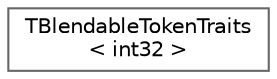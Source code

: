 digraph "Graphical Class Hierarchy"
{
 // INTERACTIVE_SVG=YES
 // LATEX_PDF_SIZE
  bgcolor="transparent";
  edge [fontname=Helvetica,fontsize=10,labelfontname=Helvetica,labelfontsize=10];
  node [fontname=Helvetica,fontsize=10,shape=box,height=0.2,width=0.4];
  rankdir="LR";
  Node0 [id="Node000000",label="TBlendableTokenTraits\l\< int32 \>",height=0.2,width=0.4,color="grey40", fillcolor="white", style="filled",URL="$db/dc5/structTBlendableTokenTraits_3_01int32_01_4.html",tooltip="Define working data types for blending calculations."];
}
